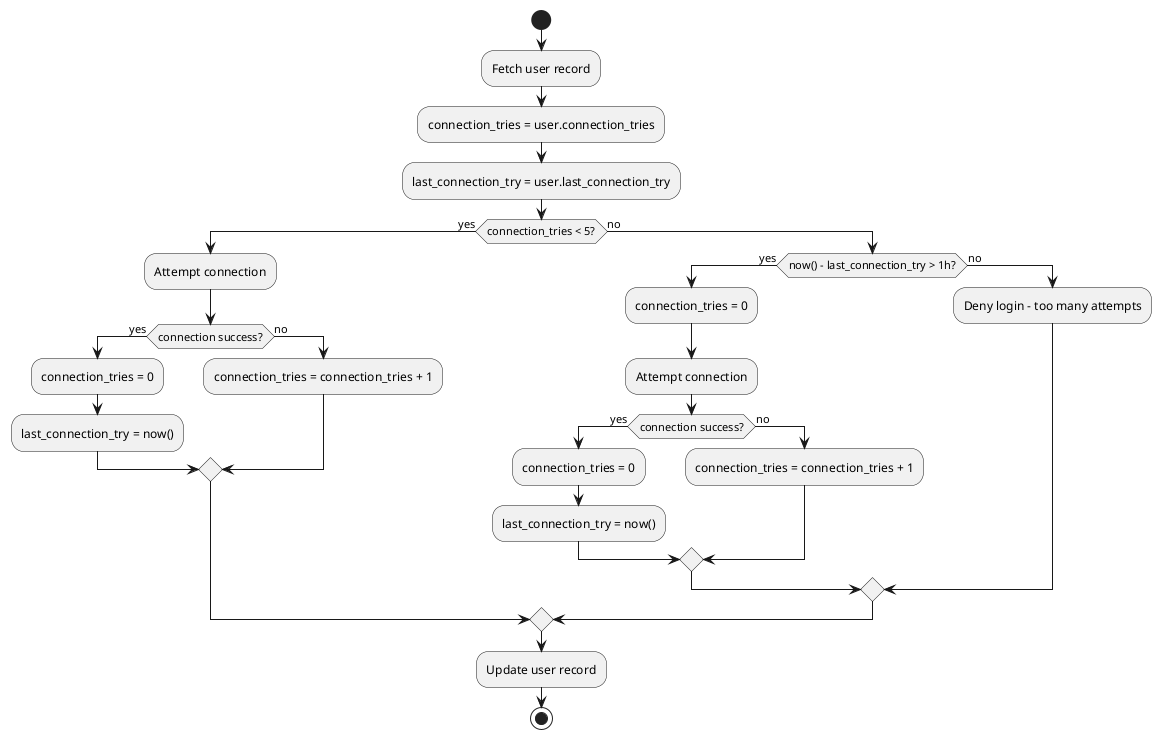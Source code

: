 @startuml login2
|Login Process|
start
:Fetch user record;
:connection_tries = user.connection_tries;
:last_connection_try = user.last_connection_try;

if (connection_tries < 5?) then (yes)
  :Attempt connection;
  if (connection success?) then (yes)
    :connection_tries = 0;
    :last_connection_try = now();
  else (no)
    :connection_tries = connection_tries + 1;
  endif
else (no)
  if (now() - last_connection_try > 1h?) then (yes)
    :connection_tries = 0;
    :Attempt connection;
    if (connection success?) then (yes)
      :connection_tries = 0;
      :last_connection_try = now();
    else (no)
      :connection_tries = connection_tries + 1;
    endif
  else (no)
    :Deny login – too many attempts;
  endif
endif

:Update user record;
stop
@enduml
